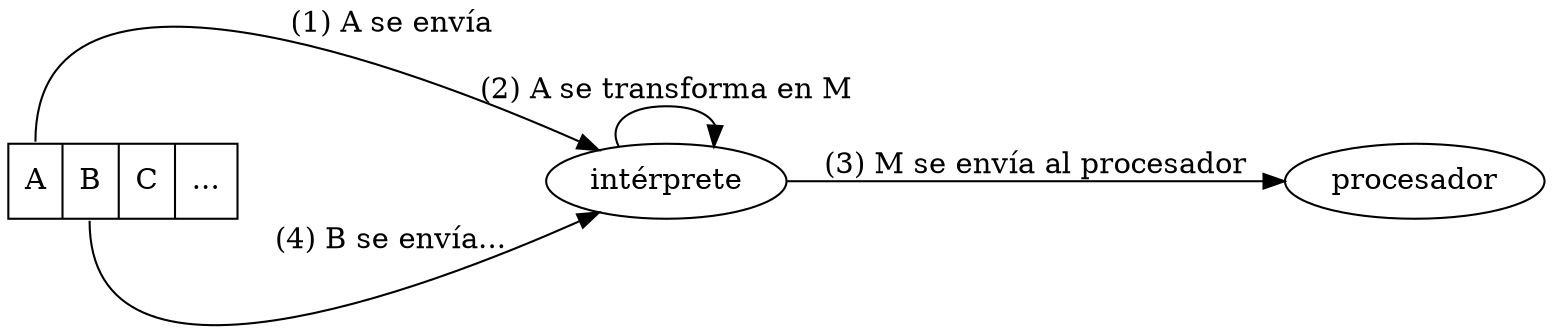 digraph {
  rankdir=LR
  interpreter [label="intérprete"]
  processor [label="procesador"]
  program [shape=record label="{<f1>A|<f2>B|C|...}"]
  program -> interpreter [tailport=f1 label="(1) A se envía"]
  program -> interpreter [tailport=f2 label="(4) B se envía..."]
  interpreter -> interpreter [label="(2) A se transforma en M"]
  interpreter -> processor [label="(3) M se envía al procesador"]
}
